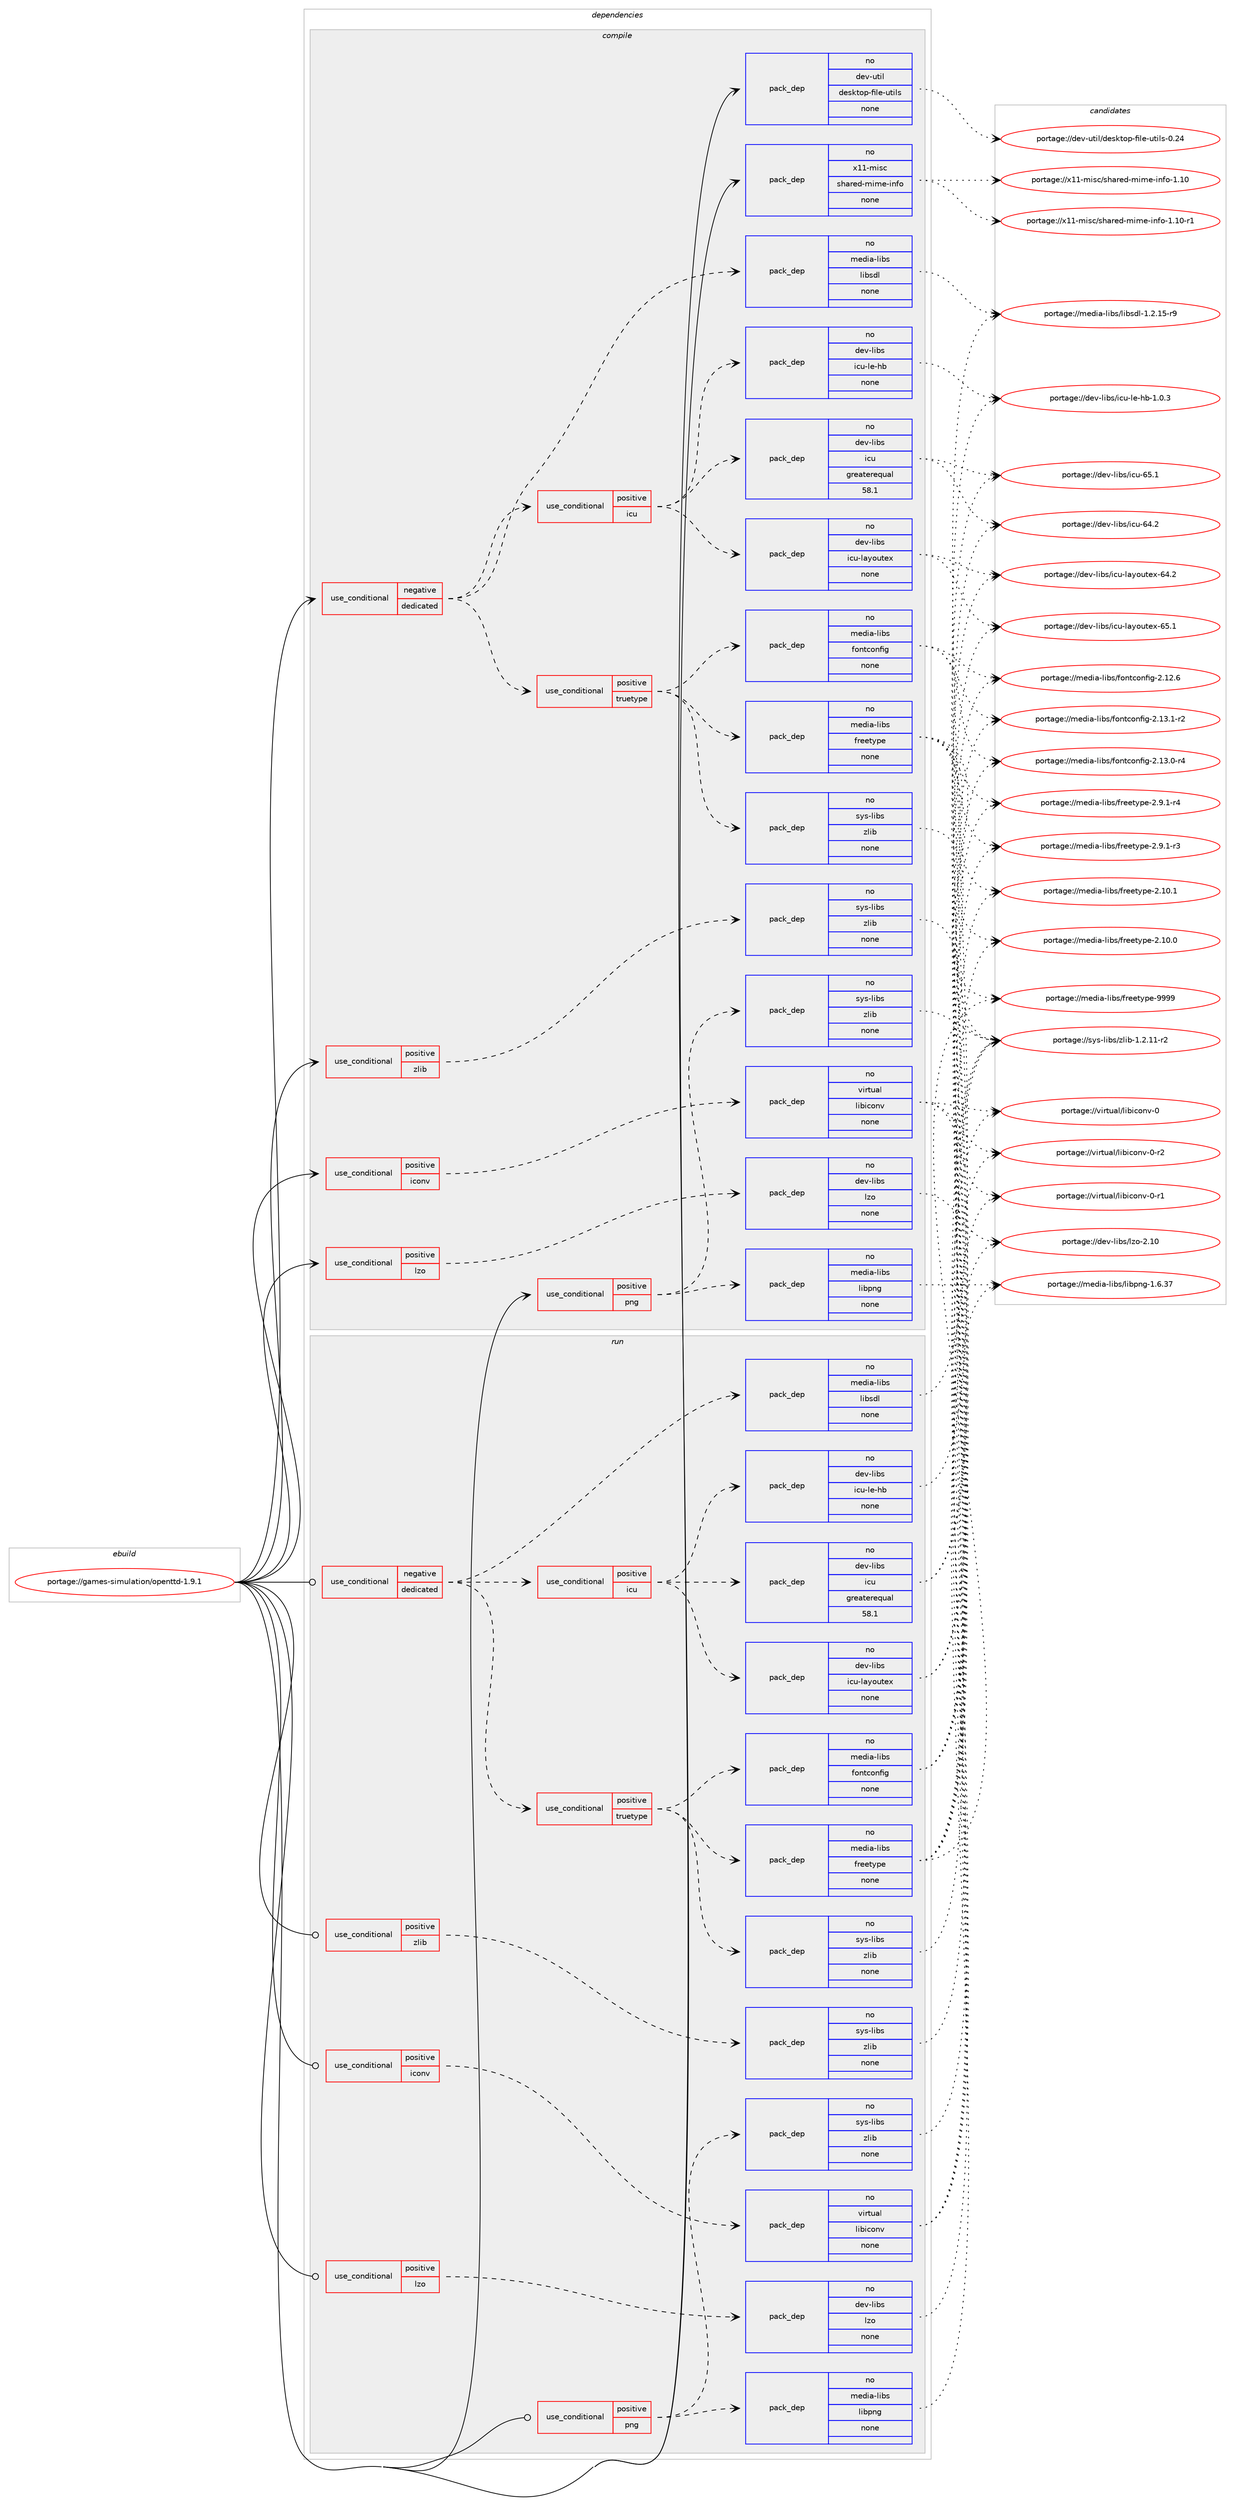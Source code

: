 digraph prolog {

# *************
# Graph options
# *************

newrank=true;
concentrate=true;
compound=true;
graph [rankdir=LR,fontname=Helvetica,fontsize=10,ranksep=1.5];#, ranksep=2.5, nodesep=0.2];
edge  [arrowhead=vee];
node  [fontname=Helvetica,fontsize=10];

# **********
# The ebuild
# **********

subgraph cluster_leftcol {
color=gray;
label=<<i>ebuild</i>>;
id [label="portage://games-simulation/openttd-1.9.1", color=red, width=4, href="../games-simulation/openttd-1.9.1.svg"];
}

# ****************
# The dependencies
# ****************

subgraph cluster_midcol {
color=gray;
label=<<i>dependencies</i>>;
subgraph cluster_compile {
fillcolor="#eeeeee";
style=filled;
label=<<i>compile</i>>;
subgraph cond58791 {
dependency281995 [label=<<TABLE BORDER="0" CELLBORDER="1" CELLSPACING="0" CELLPADDING="4"><TR><TD ROWSPAN="3" CELLPADDING="10">use_conditional</TD></TR><TR><TD>negative</TD></TR><TR><TD>dedicated</TD></TR></TABLE>>, shape=none, color=red];
subgraph pack218806 {
dependency281996 [label=<<TABLE BORDER="0" CELLBORDER="1" CELLSPACING="0" CELLPADDING="4" WIDTH="220"><TR><TD ROWSPAN="6" CELLPADDING="30">pack_dep</TD></TR><TR><TD WIDTH="110">no</TD></TR><TR><TD>media-libs</TD></TR><TR><TD>libsdl</TD></TR><TR><TD>none</TD></TR><TR><TD></TD></TR></TABLE>>, shape=none, color=blue];
}
dependency281995:e -> dependency281996:w [weight=20,style="dashed",arrowhead="vee"];
subgraph cond58792 {
dependency281997 [label=<<TABLE BORDER="0" CELLBORDER="1" CELLSPACING="0" CELLPADDING="4"><TR><TD ROWSPAN="3" CELLPADDING="10">use_conditional</TD></TR><TR><TD>positive</TD></TR><TR><TD>icu</TD></TR></TABLE>>, shape=none, color=red];
subgraph pack218807 {
dependency281998 [label=<<TABLE BORDER="0" CELLBORDER="1" CELLSPACING="0" CELLPADDING="4" WIDTH="220"><TR><TD ROWSPAN="6" CELLPADDING="30">pack_dep</TD></TR><TR><TD WIDTH="110">no</TD></TR><TR><TD>dev-libs</TD></TR><TR><TD>icu-layoutex</TD></TR><TR><TD>none</TD></TR><TR><TD></TD></TR></TABLE>>, shape=none, color=blue];
}
dependency281997:e -> dependency281998:w [weight=20,style="dashed",arrowhead="vee"];
subgraph pack218808 {
dependency281999 [label=<<TABLE BORDER="0" CELLBORDER="1" CELLSPACING="0" CELLPADDING="4" WIDTH="220"><TR><TD ROWSPAN="6" CELLPADDING="30">pack_dep</TD></TR><TR><TD WIDTH="110">no</TD></TR><TR><TD>dev-libs</TD></TR><TR><TD>icu-le-hb</TD></TR><TR><TD>none</TD></TR><TR><TD></TD></TR></TABLE>>, shape=none, color=blue];
}
dependency281997:e -> dependency281999:w [weight=20,style="dashed",arrowhead="vee"];
subgraph pack218809 {
dependency282000 [label=<<TABLE BORDER="0" CELLBORDER="1" CELLSPACING="0" CELLPADDING="4" WIDTH="220"><TR><TD ROWSPAN="6" CELLPADDING="30">pack_dep</TD></TR><TR><TD WIDTH="110">no</TD></TR><TR><TD>dev-libs</TD></TR><TR><TD>icu</TD></TR><TR><TD>greaterequal</TD></TR><TR><TD>58.1</TD></TR></TABLE>>, shape=none, color=blue];
}
dependency281997:e -> dependency282000:w [weight=20,style="dashed",arrowhead="vee"];
}
dependency281995:e -> dependency281997:w [weight=20,style="dashed",arrowhead="vee"];
subgraph cond58793 {
dependency282001 [label=<<TABLE BORDER="0" CELLBORDER="1" CELLSPACING="0" CELLPADDING="4"><TR><TD ROWSPAN="3" CELLPADDING="10">use_conditional</TD></TR><TR><TD>positive</TD></TR><TR><TD>truetype</TD></TR></TABLE>>, shape=none, color=red];
subgraph pack218810 {
dependency282002 [label=<<TABLE BORDER="0" CELLBORDER="1" CELLSPACING="0" CELLPADDING="4" WIDTH="220"><TR><TD ROWSPAN="6" CELLPADDING="30">pack_dep</TD></TR><TR><TD WIDTH="110">no</TD></TR><TR><TD>media-libs</TD></TR><TR><TD>fontconfig</TD></TR><TR><TD>none</TD></TR><TR><TD></TD></TR></TABLE>>, shape=none, color=blue];
}
dependency282001:e -> dependency282002:w [weight=20,style="dashed",arrowhead="vee"];
subgraph pack218811 {
dependency282003 [label=<<TABLE BORDER="0" CELLBORDER="1" CELLSPACING="0" CELLPADDING="4" WIDTH="220"><TR><TD ROWSPAN="6" CELLPADDING="30">pack_dep</TD></TR><TR><TD WIDTH="110">no</TD></TR><TR><TD>media-libs</TD></TR><TR><TD>freetype</TD></TR><TR><TD>none</TD></TR><TR><TD></TD></TR></TABLE>>, shape=none, color=blue];
}
dependency282001:e -> dependency282003:w [weight=20,style="dashed",arrowhead="vee"];
subgraph pack218812 {
dependency282004 [label=<<TABLE BORDER="0" CELLBORDER="1" CELLSPACING="0" CELLPADDING="4" WIDTH="220"><TR><TD ROWSPAN="6" CELLPADDING="30">pack_dep</TD></TR><TR><TD WIDTH="110">no</TD></TR><TR><TD>sys-libs</TD></TR><TR><TD>zlib</TD></TR><TR><TD>none</TD></TR><TR><TD></TD></TR></TABLE>>, shape=none, color=blue];
}
dependency282001:e -> dependency282004:w [weight=20,style="dashed",arrowhead="vee"];
}
dependency281995:e -> dependency282001:w [weight=20,style="dashed",arrowhead="vee"];
}
id:e -> dependency281995:w [weight=20,style="solid",arrowhead="vee"];
subgraph cond58794 {
dependency282005 [label=<<TABLE BORDER="0" CELLBORDER="1" CELLSPACING="0" CELLPADDING="4"><TR><TD ROWSPAN="3" CELLPADDING="10">use_conditional</TD></TR><TR><TD>positive</TD></TR><TR><TD>iconv</TD></TR></TABLE>>, shape=none, color=red];
subgraph pack218813 {
dependency282006 [label=<<TABLE BORDER="0" CELLBORDER="1" CELLSPACING="0" CELLPADDING="4" WIDTH="220"><TR><TD ROWSPAN="6" CELLPADDING="30">pack_dep</TD></TR><TR><TD WIDTH="110">no</TD></TR><TR><TD>virtual</TD></TR><TR><TD>libiconv</TD></TR><TR><TD>none</TD></TR><TR><TD></TD></TR></TABLE>>, shape=none, color=blue];
}
dependency282005:e -> dependency282006:w [weight=20,style="dashed",arrowhead="vee"];
}
id:e -> dependency282005:w [weight=20,style="solid",arrowhead="vee"];
subgraph cond58795 {
dependency282007 [label=<<TABLE BORDER="0" CELLBORDER="1" CELLSPACING="0" CELLPADDING="4"><TR><TD ROWSPAN="3" CELLPADDING="10">use_conditional</TD></TR><TR><TD>positive</TD></TR><TR><TD>lzo</TD></TR></TABLE>>, shape=none, color=red];
subgraph pack218814 {
dependency282008 [label=<<TABLE BORDER="0" CELLBORDER="1" CELLSPACING="0" CELLPADDING="4" WIDTH="220"><TR><TD ROWSPAN="6" CELLPADDING="30">pack_dep</TD></TR><TR><TD WIDTH="110">no</TD></TR><TR><TD>dev-libs</TD></TR><TR><TD>lzo</TD></TR><TR><TD>none</TD></TR><TR><TD></TD></TR></TABLE>>, shape=none, color=blue];
}
dependency282007:e -> dependency282008:w [weight=20,style="dashed",arrowhead="vee"];
}
id:e -> dependency282007:w [weight=20,style="solid",arrowhead="vee"];
subgraph cond58796 {
dependency282009 [label=<<TABLE BORDER="0" CELLBORDER="1" CELLSPACING="0" CELLPADDING="4"><TR><TD ROWSPAN="3" CELLPADDING="10">use_conditional</TD></TR><TR><TD>positive</TD></TR><TR><TD>png</TD></TR></TABLE>>, shape=none, color=red];
subgraph pack218815 {
dependency282010 [label=<<TABLE BORDER="0" CELLBORDER="1" CELLSPACING="0" CELLPADDING="4" WIDTH="220"><TR><TD ROWSPAN="6" CELLPADDING="30">pack_dep</TD></TR><TR><TD WIDTH="110">no</TD></TR><TR><TD>media-libs</TD></TR><TR><TD>libpng</TD></TR><TR><TD>none</TD></TR><TR><TD></TD></TR></TABLE>>, shape=none, color=blue];
}
dependency282009:e -> dependency282010:w [weight=20,style="dashed",arrowhead="vee"];
subgraph pack218816 {
dependency282011 [label=<<TABLE BORDER="0" CELLBORDER="1" CELLSPACING="0" CELLPADDING="4" WIDTH="220"><TR><TD ROWSPAN="6" CELLPADDING="30">pack_dep</TD></TR><TR><TD WIDTH="110">no</TD></TR><TR><TD>sys-libs</TD></TR><TR><TD>zlib</TD></TR><TR><TD>none</TD></TR><TR><TD></TD></TR></TABLE>>, shape=none, color=blue];
}
dependency282009:e -> dependency282011:w [weight=20,style="dashed",arrowhead="vee"];
}
id:e -> dependency282009:w [weight=20,style="solid",arrowhead="vee"];
subgraph cond58797 {
dependency282012 [label=<<TABLE BORDER="0" CELLBORDER="1" CELLSPACING="0" CELLPADDING="4"><TR><TD ROWSPAN="3" CELLPADDING="10">use_conditional</TD></TR><TR><TD>positive</TD></TR><TR><TD>zlib</TD></TR></TABLE>>, shape=none, color=red];
subgraph pack218817 {
dependency282013 [label=<<TABLE BORDER="0" CELLBORDER="1" CELLSPACING="0" CELLPADDING="4" WIDTH="220"><TR><TD ROWSPAN="6" CELLPADDING="30">pack_dep</TD></TR><TR><TD WIDTH="110">no</TD></TR><TR><TD>sys-libs</TD></TR><TR><TD>zlib</TD></TR><TR><TD>none</TD></TR><TR><TD></TD></TR></TABLE>>, shape=none, color=blue];
}
dependency282012:e -> dependency282013:w [weight=20,style="dashed",arrowhead="vee"];
}
id:e -> dependency282012:w [weight=20,style="solid",arrowhead="vee"];
subgraph pack218818 {
dependency282014 [label=<<TABLE BORDER="0" CELLBORDER="1" CELLSPACING="0" CELLPADDING="4" WIDTH="220"><TR><TD ROWSPAN="6" CELLPADDING="30">pack_dep</TD></TR><TR><TD WIDTH="110">no</TD></TR><TR><TD>dev-util</TD></TR><TR><TD>desktop-file-utils</TD></TR><TR><TD>none</TD></TR><TR><TD></TD></TR></TABLE>>, shape=none, color=blue];
}
id:e -> dependency282014:w [weight=20,style="solid",arrowhead="vee"];
subgraph pack218819 {
dependency282015 [label=<<TABLE BORDER="0" CELLBORDER="1" CELLSPACING="0" CELLPADDING="4" WIDTH="220"><TR><TD ROWSPAN="6" CELLPADDING="30">pack_dep</TD></TR><TR><TD WIDTH="110">no</TD></TR><TR><TD>x11-misc</TD></TR><TR><TD>shared-mime-info</TD></TR><TR><TD>none</TD></TR><TR><TD></TD></TR></TABLE>>, shape=none, color=blue];
}
id:e -> dependency282015:w [weight=20,style="solid",arrowhead="vee"];
}
subgraph cluster_compileandrun {
fillcolor="#eeeeee";
style=filled;
label=<<i>compile and run</i>>;
}
subgraph cluster_run {
fillcolor="#eeeeee";
style=filled;
label=<<i>run</i>>;
subgraph cond58798 {
dependency282016 [label=<<TABLE BORDER="0" CELLBORDER="1" CELLSPACING="0" CELLPADDING="4"><TR><TD ROWSPAN="3" CELLPADDING="10">use_conditional</TD></TR><TR><TD>negative</TD></TR><TR><TD>dedicated</TD></TR></TABLE>>, shape=none, color=red];
subgraph pack218820 {
dependency282017 [label=<<TABLE BORDER="0" CELLBORDER="1" CELLSPACING="0" CELLPADDING="4" WIDTH="220"><TR><TD ROWSPAN="6" CELLPADDING="30">pack_dep</TD></TR><TR><TD WIDTH="110">no</TD></TR><TR><TD>media-libs</TD></TR><TR><TD>libsdl</TD></TR><TR><TD>none</TD></TR><TR><TD></TD></TR></TABLE>>, shape=none, color=blue];
}
dependency282016:e -> dependency282017:w [weight=20,style="dashed",arrowhead="vee"];
subgraph cond58799 {
dependency282018 [label=<<TABLE BORDER="0" CELLBORDER="1" CELLSPACING="0" CELLPADDING="4"><TR><TD ROWSPAN="3" CELLPADDING="10">use_conditional</TD></TR><TR><TD>positive</TD></TR><TR><TD>icu</TD></TR></TABLE>>, shape=none, color=red];
subgraph pack218821 {
dependency282019 [label=<<TABLE BORDER="0" CELLBORDER="1" CELLSPACING="0" CELLPADDING="4" WIDTH="220"><TR><TD ROWSPAN="6" CELLPADDING="30">pack_dep</TD></TR><TR><TD WIDTH="110">no</TD></TR><TR><TD>dev-libs</TD></TR><TR><TD>icu-layoutex</TD></TR><TR><TD>none</TD></TR><TR><TD></TD></TR></TABLE>>, shape=none, color=blue];
}
dependency282018:e -> dependency282019:w [weight=20,style="dashed",arrowhead="vee"];
subgraph pack218822 {
dependency282020 [label=<<TABLE BORDER="0" CELLBORDER="1" CELLSPACING="0" CELLPADDING="4" WIDTH="220"><TR><TD ROWSPAN="6" CELLPADDING="30">pack_dep</TD></TR><TR><TD WIDTH="110">no</TD></TR><TR><TD>dev-libs</TD></TR><TR><TD>icu-le-hb</TD></TR><TR><TD>none</TD></TR><TR><TD></TD></TR></TABLE>>, shape=none, color=blue];
}
dependency282018:e -> dependency282020:w [weight=20,style="dashed",arrowhead="vee"];
subgraph pack218823 {
dependency282021 [label=<<TABLE BORDER="0" CELLBORDER="1" CELLSPACING="0" CELLPADDING="4" WIDTH="220"><TR><TD ROWSPAN="6" CELLPADDING="30">pack_dep</TD></TR><TR><TD WIDTH="110">no</TD></TR><TR><TD>dev-libs</TD></TR><TR><TD>icu</TD></TR><TR><TD>greaterequal</TD></TR><TR><TD>58.1</TD></TR></TABLE>>, shape=none, color=blue];
}
dependency282018:e -> dependency282021:w [weight=20,style="dashed",arrowhead="vee"];
}
dependency282016:e -> dependency282018:w [weight=20,style="dashed",arrowhead="vee"];
subgraph cond58800 {
dependency282022 [label=<<TABLE BORDER="0" CELLBORDER="1" CELLSPACING="0" CELLPADDING="4"><TR><TD ROWSPAN="3" CELLPADDING="10">use_conditional</TD></TR><TR><TD>positive</TD></TR><TR><TD>truetype</TD></TR></TABLE>>, shape=none, color=red];
subgraph pack218824 {
dependency282023 [label=<<TABLE BORDER="0" CELLBORDER="1" CELLSPACING="0" CELLPADDING="4" WIDTH="220"><TR><TD ROWSPAN="6" CELLPADDING="30">pack_dep</TD></TR><TR><TD WIDTH="110">no</TD></TR><TR><TD>media-libs</TD></TR><TR><TD>fontconfig</TD></TR><TR><TD>none</TD></TR><TR><TD></TD></TR></TABLE>>, shape=none, color=blue];
}
dependency282022:e -> dependency282023:w [weight=20,style="dashed",arrowhead="vee"];
subgraph pack218825 {
dependency282024 [label=<<TABLE BORDER="0" CELLBORDER="1" CELLSPACING="0" CELLPADDING="4" WIDTH="220"><TR><TD ROWSPAN="6" CELLPADDING="30">pack_dep</TD></TR><TR><TD WIDTH="110">no</TD></TR><TR><TD>media-libs</TD></TR><TR><TD>freetype</TD></TR><TR><TD>none</TD></TR><TR><TD></TD></TR></TABLE>>, shape=none, color=blue];
}
dependency282022:e -> dependency282024:w [weight=20,style="dashed",arrowhead="vee"];
subgraph pack218826 {
dependency282025 [label=<<TABLE BORDER="0" CELLBORDER="1" CELLSPACING="0" CELLPADDING="4" WIDTH="220"><TR><TD ROWSPAN="6" CELLPADDING="30">pack_dep</TD></TR><TR><TD WIDTH="110">no</TD></TR><TR><TD>sys-libs</TD></TR><TR><TD>zlib</TD></TR><TR><TD>none</TD></TR><TR><TD></TD></TR></TABLE>>, shape=none, color=blue];
}
dependency282022:e -> dependency282025:w [weight=20,style="dashed",arrowhead="vee"];
}
dependency282016:e -> dependency282022:w [weight=20,style="dashed",arrowhead="vee"];
}
id:e -> dependency282016:w [weight=20,style="solid",arrowhead="odot"];
subgraph cond58801 {
dependency282026 [label=<<TABLE BORDER="0" CELLBORDER="1" CELLSPACING="0" CELLPADDING="4"><TR><TD ROWSPAN="3" CELLPADDING="10">use_conditional</TD></TR><TR><TD>positive</TD></TR><TR><TD>iconv</TD></TR></TABLE>>, shape=none, color=red];
subgraph pack218827 {
dependency282027 [label=<<TABLE BORDER="0" CELLBORDER="1" CELLSPACING="0" CELLPADDING="4" WIDTH="220"><TR><TD ROWSPAN="6" CELLPADDING="30">pack_dep</TD></TR><TR><TD WIDTH="110">no</TD></TR><TR><TD>virtual</TD></TR><TR><TD>libiconv</TD></TR><TR><TD>none</TD></TR><TR><TD></TD></TR></TABLE>>, shape=none, color=blue];
}
dependency282026:e -> dependency282027:w [weight=20,style="dashed",arrowhead="vee"];
}
id:e -> dependency282026:w [weight=20,style="solid",arrowhead="odot"];
subgraph cond58802 {
dependency282028 [label=<<TABLE BORDER="0" CELLBORDER="1" CELLSPACING="0" CELLPADDING="4"><TR><TD ROWSPAN="3" CELLPADDING="10">use_conditional</TD></TR><TR><TD>positive</TD></TR><TR><TD>lzo</TD></TR></TABLE>>, shape=none, color=red];
subgraph pack218828 {
dependency282029 [label=<<TABLE BORDER="0" CELLBORDER="1" CELLSPACING="0" CELLPADDING="4" WIDTH="220"><TR><TD ROWSPAN="6" CELLPADDING="30">pack_dep</TD></TR><TR><TD WIDTH="110">no</TD></TR><TR><TD>dev-libs</TD></TR><TR><TD>lzo</TD></TR><TR><TD>none</TD></TR><TR><TD></TD></TR></TABLE>>, shape=none, color=blue];
}
dependency282028:e -> dependency282029:w [weight=20,style="dashed",arrowhead="vee"];
}
id:e -> dependency282028:w [weight=20,style="solid",arrowhead="odot"];
subgraph cond58803 {
dependency282030 [label=<<TABLE BORDER="0" CELLBORDER="1" CELLSPACING="0" CELLPADDING="4"><TR><TD ROWSPAN="3" CELLPADDING="10">use_conditional</TD></TR><TR><TD>positive</TD></TR><TR><TD>png</TD></TR></TABLE>>, shape=none, color=red];
subgraph pack218829 {
dependency282031 [label=<<TABLE BORDER="0" CELLBORDER="1" CELLSPACING="0" CELLPADDING="4" WIDTH="220"><TR><TD ROWSPAN="6" CELLPADDING="30">pack_dep</TD></TR><TR><TD WIDTH="110">no</TD></TR><TR><TD>media-libs</TD></TR><TR><TD>libpng</TD></TR><TR><TD>none</TD></TR><TR><TD></TD></TR></TABLE>>, shape=none, color=blue];
}
dependency282030:e -> dependency282031:w [weight=20,style="dashed",arrowhead="vee"];
subgraph pack218830 {
dependency282032 [label=<<TABLE BORDER="0" CELLBORDER="1" CELLSPACING="0" CELLPADDING="4" WIDTH="220"><TR><TD ROWSPAN="6" CELLPADDING="30">pack_dep</TD></TR><TR><TD WIDTH="110">no</TD></TR><TR><TD>sys-libs</TD></TR><TR><TD>zlib</TD></TR><TR><TD>none</TD></TR><TR><TD></TD></TR></TABLE>>, shape=none, color=blue];
}
dependency282030:e -> dependency282032:w [weight=20,style="dashed",arrowhead="vee"];
}
id:e -> dependency282030:w [weight=20,style="solid",arrowhead="odot"];
subgraph cond58804 {
dependency282033 [label=<<TABLE BORDER="0" CELLBORDER="1" CELLSPACING="0" CELLPADDING="4"><TR><TD ROWSPAN="3" CELLPADDING="10">use_conditional</TD></TR><TR><TD>positive</TD></TR><TR><TD>zlib</TD></TR></TABLE>>, shape=none, color=red];
subgraph pack218831 {
dependency282034 [label=<<TABLE BORDER="0" CELLBORDER="1" CELLSPACING="0" CELLPADDING="4" WIDTH="220"><TR><TD ROWSPAN="6" CELLPADDING="30">pack_dep</TD></TR><TR><TD WIDTH="110">no</TD></TR><TR><TD>sys-libs</TD></TR><TR><TD>zlib</TD></TR><TR><TD>none</TD></TR><TR><TD></TD></TR></TABLE>>, shape=none, color=blue];
}
dependency282033:e -> dependency282034:w [weight=20,style="dashed",arrowhead="vee"];
}
id:e -> dependency282033:w [weight=20,style="solid",arrowhead="odot"];
}
}

# **************
# The candidates
# **************

subgraph cluster_choices {
rank=same;
color=gray;
label=<<i>candidates</i>>;

subgraph choice218806 {
color=black;
nodesep=1;
choice1091011001059745108105981154710810598115100108454946504649534511457 [label="portage://media-libs/libsdl-1.2.15-r9", color=red, width=4,href="../media-libs/libsdl-1.2.15-r9.svg"];
dependency281996:e -> choice1091011001059745108105981154710810598115100108454946504649534511457:w [style=dotted,weight="100"];
}
subgraph choice218807 {
color=black;
nodesep=1;
choice1001011184510810598115471059911745108971211111171161011204554534649 [label="portage://dev-libs/icu-layoutex-65.1", color=red, width=4,href="../dev-libs/icu-layoutex-65.1.svg"];
choice1001011184510810598115471059911745108971211111171161011204554524650 [label="portage://dev-libs/icu-layoutex-64.2", color=red, width=4,href="../dev-libs/icu-layoutex-64.2.svg"];
dependency281998:e -> choice1001011184510810598115471059911745108971211111171161011204554534649:w [style=dotted,weight="100"];
dependency281998:e -> choice1001011184510810598115471059911745108971211111171161011204554524650:w [style=dotted,weight="100"];
}
subgraph choice218808 {
color=black;
nodesep=1;
choice10010111845108105981154710599117451081014510498454946484651 [label="portage://dev-libs/icu-le-hb-1.0.3", color=red, width=4,href="../dev-libs/icu-le-hb-1.0.3.svg"];
dependency281999:e -> choice10010111845108105981154710599117451081014510498454946484651:w [style=dotted,weight="100"];
}
subgraph choice218809 {
color=black;
nodesep=1;
choice100101118451081059811547105991174554534649 [label="portage://dev-libs/icu-65.1", color=red, width=4,href="../dev-libs/icu-65.1.svg"];
choice100101118451081059811547105991174554524650 [label="portage://dev-libs/icu-64.2", color=red, width=4,href="../dev-libs/icu-64.2.svg"];
dependency282000:e -> choice100101118451081059811547105991174554534649:w [style=dotted,weight="100"];
dependency282000:e -> choice100101118451081059811547105991174554524650:w [style=dotted,weight="100"];
}
subgraph choice218810 {
color=black;
nodesep=1;
choice1091011001059745108105981154710211111011699111110102105103455046495146494511450 [label="portage://media-libs/fontconfig-2.13.1-r2", color=red, width=4,href="../media-libs/fontconfig-2.13.1-r2.svg"];
choice1091011001059745108105981154710211111011699111110102105103455046495146484511452 [label="portage://media-libs/fontconfig-2.13.0-r4", color=red, width=4,href="../media-libs/fontconfig-2.13.0-r4.svg"];
choice109101100105974510810598115471021111101169911111010210510345504649504654 [label="portage://media-libs/fontconfig-2.12.6", color=red, width=4,href="../media-libs/fontconfig-2.12.6.svg"];
dependency282002:e -> choice1091011001059745108105981154710211111011699111110102105103455046495146494511450:w [style=dotted,weight="100"];
dependency282002:e -> choice1091011001059745108105981154710211111011699111110102105103455046495146484511452:w [style=dotted,weight="100"];
dependency282002:e -> choice109101100105974510810598115471021111101169911111010210510345504649504654:w [style=dotted,weight="100"];
}
subgraph choice218811 {
color=black;
nodesep=1;
choice109101100105974510810598115471021141011011161211121014557575757 [label="portage://media-libs/freetype-9999", color=red, width=4,href="../media-libs/freetype-9999.svg"];
choice109101100105974510810598115471021141011011161211121014550465746494511452 [label="portage://media-libs/freetype-2.9.1-r4", color=red, width=4,href="../media-libs/freetype-2.9.1-r4.svg"];
choice109101100105974510810598115471021141011011161211121014550465746494511451 [label="portage://media-libs/freetype-2.9.1-r3", color=red, width=4,href="../media-libs/freetype-2.9.1-r3.svg"];
choice1091011001059745108105981154710211410110111612111210145504649484649 [label="portage://media-libs/freetype-2.10.1", color=red, width=4,href="../media-libs/freetype-2.10.1.svg"];
choice1091011001059745108105981154710211410110111612111210145504649484648 [label="portage://media-libs/freetype-2.10.0", color=red, width=4,href="../media-libs/freetype-2.10.0.svg"];
dependency282003:e -> choice109101100105974510810598115471021141011011161211121014557575757:w [style=dotted,weight="100"];
dependency282003:e -> choice109101100105974510810598115471021141011011161211121014550465746494511452:w [style=dotted,weight="100"];
dependency282003:e -> choice109101100105974510810598115471021141011011161211121014550465746494511451:w [style=dotted,weight="100"];
dependency282003:e -> choice1091011001059745108105981154710211410110111612111210145504649484649:w [style=dotted,weight="100"];
dependency282003:e -> choice1091011001059745108105981154710211410110111612111210145504649484648:w [style=dotted,weight="100"];
}
subgraph choice218812 {
color=black;
nodesep=1;
choice11512111545108105981154712210810598454946504649494511450 [label="portage://sys-libs/zlib-1.2.11-r2", color=red, width=4,href="../sys-libs/zlib-1.2.11-r2.svg"];
dependency282004:e -> choice11512111545108105981154712210810598454946504649494511450:w [style=dotted,weight="100"];
}
subgraph choice218813 {
color=black;
nodesep=1;
choice1181051141161179710847108105981059911111011845484511450 [label="portage://virtual/libiconv-0-r2", color=red, width=4,href="../virtual/libiconv-0-r2.svg"];
choice1181051141161179710847108105981059911111011845484511449 [label="portage://virtual/libiconv-0-r1", color=red, width=4,href="../virtual/libiconv-0-r1.svg"];
choice118105114116117971084710810598105991111101184548 [label="portage://virtual/libiconv-0", color=red, width=4,href="../virtual/libiconv-0.svg"];
dependency282006:e -> choice1181051141161179710847108105981059911111011845484511450:w [style=dotted,weight="100"];
dependency282006:e -> choice1181051141161179710847108105981059911111011845484511449:w [style=dotted,weight="100"];
dependency282006:e -> choice118105114116117971084710810598105991111101184548:w [style=dotted,weight="100"];
}
subgraph choice218814 {
color=black;
nodesep=1;
choice1001011184510810598115471081221114550464948 [label="portage://dev-libs/lzo-2.10", color=red, width=4,href="../dev-libs/lzo-2.10.svg"];
dependency282008:e -> choice1001011184510810598115471081221114550464948:w [style=dotted,weight="100"];
}
subgraph choice218815 {
color=black;
nodesep=1;
choice109101100105974510810598115471081059811211010345494654465155 [label="portage://media-libs/libpng-1.6.37", color=red, width=4,href="../media-libs/libpng-1.6.37.svg"];
dependency282010:e -> choice109101100105974510810598115471081059811211010345494654465155:w [style=dotted,weight="100"];
}
subgraph choice218816 {
color=black;
nodesep=1;
choice11512111545108105981154712210810598454946504649494511450 [label="portage://sys-libs/zlib-1.2.11-r2", color=red, width=4,href="../sys-libs/zlib-1.2.11-r2.svg"];
dependency282011:e -> choice11512111545108105981154712210810598454946504649494511450:w [style=dotted,weight="100"];
}
subgraph choice218817 {
color=black;
nodesep=1;
choice11512111545108105981154712210810598454946504649494511450 [label="portage://sys-libs/zlib-1.2.11-r2", color=red, width=4,href="../sys-libs/zlib-1.2.11-r2.svg"];
dependency282013:e -> choice11512111545108105981154712210810598454946504649494511450:w [style=dotted,weight="100"];
}
subgraph choice218818 {
color=black;
nodesep=1;
choice100101118451171161051084710010111510711611111245102105108101451171161051081154548465052 [label="portage://dev-util/desktop-file-utils-0.24", color=red, width=4,href="../dev-util/desktop-file-utils-0.24.svg"];
dependency282014:e -> choice100101118451171161051084710010111510711611111245102105108101451171161051081154548465052:w [style=dotted,weight="100"];
}
subgraph choice218819 {
color=black;
nodesep=1;
choice120494945109105115994711510497114101100451091051091014510511010211145494649484511449 [label="portage://x11-misc/shared-mime-info-1.10-r1", color=red, width=4,href="../x11-misc/shared-mime-info-1.10-r1.svg"];
choice12049494510910511599471151049711410110045109105109101451051101021114549464948 [label="portage://x11-misc/shared-mime-info-1.10", color=red, width=4,href="../x11-misc/shared-mime-info-1.10.svg"];
dependency282015:e -> choice120494945109105115994711510497114101100451091051091014510511010211145494649484511449:w [style=dotted,weight="100"];
dependency282015:e -> choice12049494510910511599471151049711410110045109105109101451051101021114549464948:w [style=dotted,weight="100"];
}
subgraph choice218820 {
color=black;
nodesep=1;
choice1091011001059745108105981154710810598115100108454946504649534511457 [label="portage://media-libs/libsdl-1.2.15-r9", color=red, width=4,href="../media-libs/libsdl-1.2.15-r9.svg"];
dependency282017:e -> choice1091011001059745108105981154710810598115100108454946504649534511457:w [style=dotted,weight="100"];
}
subgraph choice218821 {
color=black;
nodesep=1;
choice1001011184510810598115471059911745108971211111171161011204554534649 [label="portage://dev-libs/icu-layoutex-65.1", color=red, width=4,href="../dev-libs/icu-layoutex-65.1.svg"];
choice1001011184510810598115471059911745108971211111171161011204554524650 [label="portage://dev-libs/icu-layoutex-64.2", color=red, width=4,href="../dev-libs/icu-layoutex-64.2.svg"];
dependency282019:e -> choice1001011184510810598115471059911745108971211111171161011204554534649:w [style=dotted,weight="100"];
dependency282019:e -> choice1001011184510810598115471059911745108971211111171161011204554524650:w [style=dotted,weight="100"];
}
subgraph choice218822 {
color=black;
nodesep=1;
choice10010111845108105981154710599117451081014510498454946484651 [label="portage://dev-libs/icu-le-hb-1.0.3", color=red, width=4,href="../dev-libs/icu-le-hb-1.0.3.svg"];
dependency282020:e -> choice10010111845108105981154710599117451081014510498454946484651:w [style=dotted,weight="100"];
}
subgraph choice218823 {
color=black;
nodesep=1;
choice100101118451081059811547105991174554534649 [label="portage://dev-libs/icu-65.1", color=red, width=4,href="../dev-libs/icu-65.1.svg"];
choice100101118451081059811547105991174554524650 [label="portage://dev-libs/icu-64.2", color=red, width=4,href="../dev-libs/icu-64.2.svg"];
dependency282021:e -> choice100101118451081059811547105991174554534649:w [style=dotted,weight="100"];
dependency282021:e -> choice100101118451081059811547105991174554524650:w [style=dotted,weight="100"];
}
subgraph choice218824 {
color=black;
nodesep=1;
choice1091011001059745108105981154710211111011699111110102105103455046495146494511450 [label="portage://media-libs/fontconfig-2.13.1-r2", color=red, width=4,href="../media-libs/fontconfig-2.13.1-r2.svg"];
choice1091011001059745108105981154710211111011699111110102105103455046495146484511452 [label="portage://media-libs/fontconfig-2.13.0-r4", color=red, width=4,href="../media-libs/fontconfig-2.13.0-r4.svg"];
choice109101100105974510810598115471021111101169911111010210510345504649504654 [label="portage://media-libs/fontconfig-2.12.6", color=red, width=4,href="../media-libs/fontconfig-2.12.6.svg"];
dependency282023:e -> choice1091011001059745108105981154710211111011699111110102105103455046495146494511450:w [style=dotted,weight="100"];
dependency282023:e -> choice1091011001059745108105981154710211111011699111110102105103455046495146484511452:w [style=dotted,weight="100"];
dependency282023:e -> choice109101100105974510810598115471021111101169911111010210510345504649504654:w [style=dotted,weight="100"];
}
subgraph choice218825 {
color=black;
nodesep=1;
choice109101100105974510810598115471021141011011161211121014557575757 [label="portage://media-libs/freetype-9999", color=red, width=4,href="../media-libs/freetype-9999.svg"];
choice109101100105974510810598115471021141011011161211121014550465746494511452 [label="portage://media-libs/freetype-2.9.1-r4", color=red, width=4,href="../media-libs/freetype-2.9.1-r4.svg"];
choice109101100105974510810598115471021141011011161211121014550465746494511451 [label="portage://media-libs/freetype-2.9.1-r3", color=red, width=4,href="../media-libs/freetype-2.9.1-r3.svg"];
choice1091011001059745108105981154710211410110111612111210145504649484649 [label="portage://media-libs/freetype-2.10.1", color=red, width=4,href="../media-libs/freetype-2.10.1.svg"];
choice1091011001059745108105981154710211410110111612111210145504649484648 [label="portage://media-libs/freetype-2.10.0", color=red, width=4,href="../media-libs/freetype-2.10.0.svg"];
dependency282024:e -> choice109101100105974510810598115471021141011011161211121014557575757:w [style=dotted,weight="100"];
dependency282024:e -> choice109101100105974510810598115471021141011011161211121014550465746494511452:w [style=dotted,weight="100"];
dependency282024:e -> choice109101100105974510810598115471021141011011161211121014550465746494511451:w [style=dotted,weight="100"];
dependency282024:e -> choice1091011001059745108105981154710211410110111612111210145504649484649:w [style=dotted,weight="100"];
dependency282024:e -> choice1091011001059745108105981154710211410110111612111210145504649484648:w [style=dotted,weight="100"];
}
subgraph choice218826 {
color=black;
nodesep=1;
choice11512111545108105981154712210810598454946504649494511450 [label="portage://sys-libs/zlib-1.2.11-r2", color=red, width=4,href="../sys-libs/zlib-1.2.11-r2.svg"];
dependency282025:e -> choice11512111545108105981154712210810598454946504649494511450:w [style=dotted,weight="100"];
}
subgraph choice218827 {
color=black;
nodesep=1;
choice1181051141161179710847108105981059911111011845484511450 [label="portage://virtual/libiconv-0-r2", color=red, width=4,href="../virtual/libiconv-0-r2.svg"];
choice1181051141161179710847108105981059911111011845484511449 [label="portage://virtual/libiconv-0-r1", color=red, width=4,href="../virtual/libiconv-0-r1.svg"];
choice118105114116117971084710810598105991111101184548 [label="portage://virtual/libiconv-0", color=red, width=4,href="../virtual/libiconv-0.svg"];
dependency282027:e -> choice1181051141161179710847108105981059911111011845484511450:w [style=dotted,weight="100"];
dependency282027:e -> choice1181051141161179710847108105981059911111011845484511449:w [style=dotted,weight="100"];
dependency282027:e -> choice118105114116117971084710810598105991111101184548:w [style=dotted,weight="100"];
}
subgraph choice218828 {
color=black;
nodesep=1;
choice1001011184510810598115471081221114550464948 [label="portage://dev-libs/lzo-2.10", color=red, width=4,href="../dev-libs/lzo-2.10.svg"];
dependency282029:e -> choice1001011184510810598115471081221114550464948:w [style=dotted,weight="100"];
}
subgraph choice218829 {
color=black;
nodesep=1;
choice109101100105974510810598115471081059811211010345494654465155 [label="portage://media-libs/libpng-1.6.37", color=red, width=4,href="../media-libs/libpng-1.6.37.svg"];
dependency282031:e -> choice109101100105974510810598115471081059811211010345494654465155:w [style=dotted,weight="100"];
}
subgraph choice218830 {
color=black;
nodesep=1;
choice11512111545108105981154712210810598454946504649494511450 [label="portage://sys-libs/zlib-1.2.11-r2", color=red, width=4,href="../sys-libs/zlib-1.2.11-r2.svg"];
dependency282032:e -> choice11512111545108105981154712210810598454946504649494511450:w [style=dotted,weight="100"];
}
subgraph choice218831 {
color=black;
nodesep=1;
choice11512111545108105981154712210810598454946504649494511450 [label="portage://sys-libs/zlib-1.2.11-r2", color=red, width=4,href="../sys-libs/zlib-1.2.11-r2.svg"];
dependency282034:e -> choice11512111545108105981154712210810598454946504649494511450:w [style=dotted,weight="100"];
}
}

}
